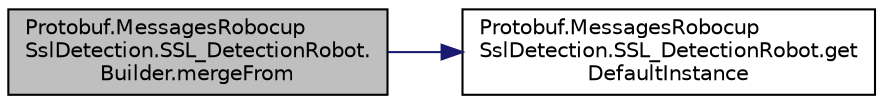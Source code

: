 digraph "Protobuf.MessagesRobocupSslDetection.SSL_DetectionRobot.Builder.mergeFrom"
{
 // INTERACTIVE_SVG=YES
  edge [fontname="Helvetica",fontsize="10",labelfontname="Helvetica",labelfontsize="10"];
  node [fontname="Helvetica",fontsize="10",shape=record];
  rankdir="LR";
  Node1 [label="Protobuf.MessagesRobocup\lSslDetection.SSL_DetectionRobot.\lBuilder.mergeFrom",height=0.2,width=0.4,color="black", fillcolor="grey75", style="filled", fontcolor="black"];
  Node1 -> Node2 [color="midnightblue",fontsize="10",style="solid",fontname="Helvetica"];
  Node2 [label="Protobuf.MessagesRobocup\lSslDetection.SSL_DetectionRobot.get\lDefaultInstance",height=0.2,width=0.4,color="black", fillcolor="white", style="filled",URL="$db/dc1/class_protobuf_1_1_messages_robocup_ssl_detection_1_1_s_s_l___detection_robot.html#a2a71a79ca11cd00e8b04d86392a2ea8b"];
}
